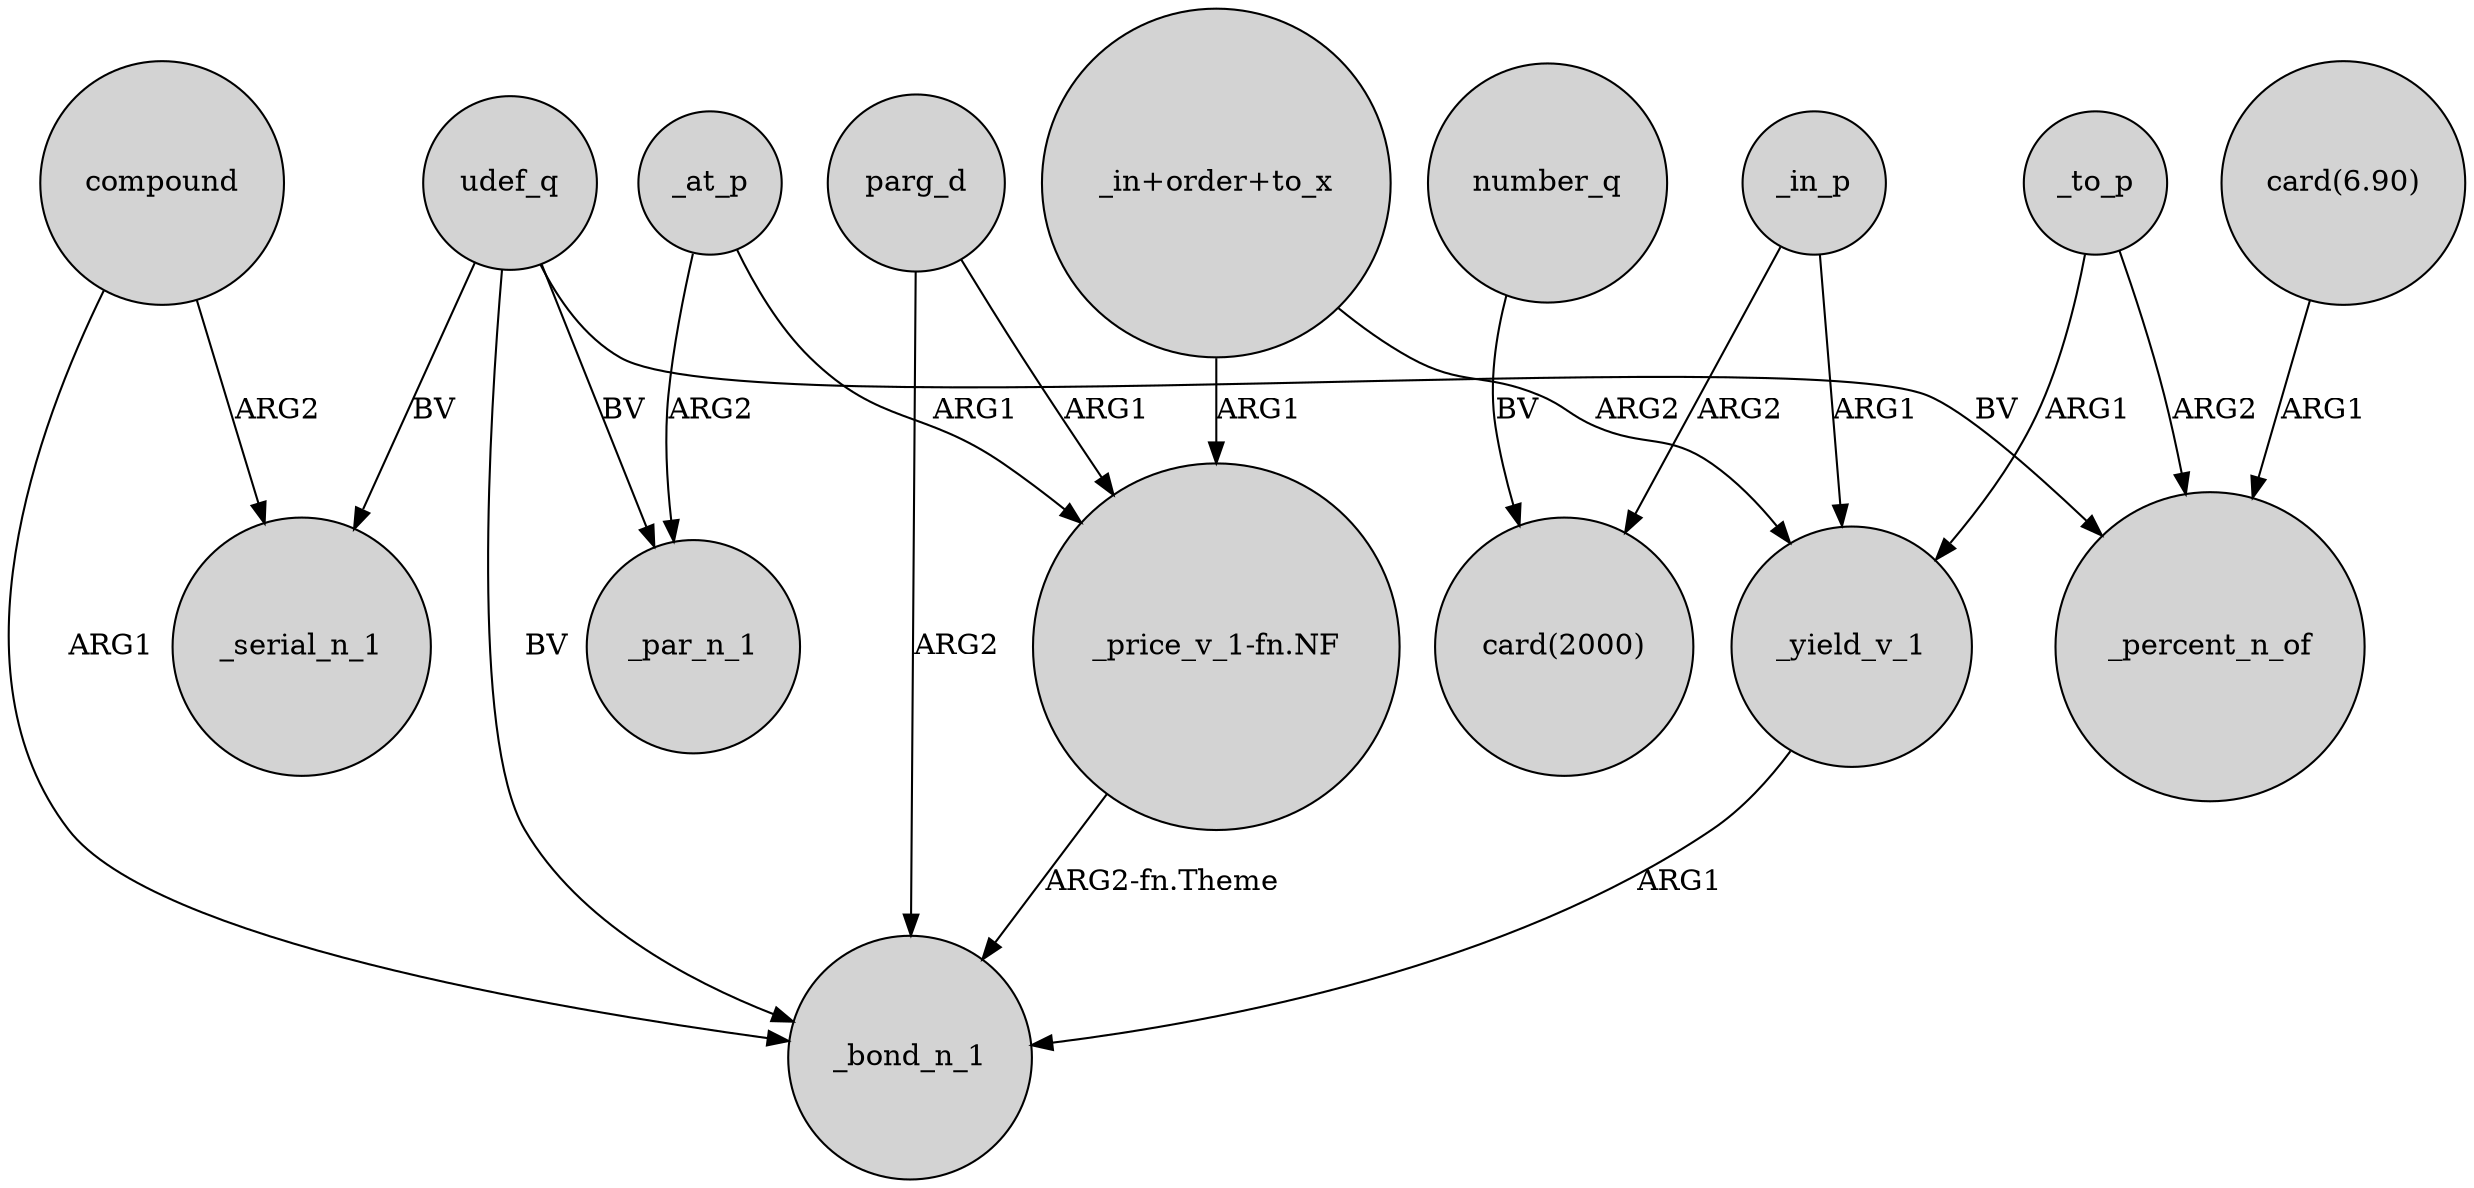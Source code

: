 digraph {
	node [shape=circle style=filled]
	udef_q -> _par_n_1 [label=BV]
	_at_p -> _par_n_1 [label=ARG2]
	parg_d -> _bond_n_1 [label=ARG2]
	compound -> _serial_n_1 [label=ARG2]
	compound -> _bond_n_1 [label=ARG1]
	udef_q -> _serial_n_1 [label=BV]
	_yield_v_1 -> _bond_n_1 [label=ARG1]
	_in_p -> _yield_v_1 [label=ARG1]
	_at_p -> "_price_v_1-fn.NF" [label=ARG1]
	"_price_v_1-fn.NF" -> _bond_n_1 [label="ARG2-fn.Theme"]
	_in_p -> "card(2000)" [label=ARG2]
	udef_q -> _bond_n_1 [label=BV]
	"_in+order+to_x" -> "_price_v_1-fn.NF" [label=ARG1]
	"_in+order+to_x" -> _yield_v_1 [label=ARG2]
	"card(6.90)" -> _percent_n_of [label=ARG1]
	_to_p -> _yield_v_1 [label=ARG1]
	parg_d -> "_price_v_1-fn.NF" [label=ARG1]
	_to_p -> _percent_n_of [label=ARG2]
	udef_q -> _percent_n_of [label=BV]
	number_q -> "card(2000)" [label=BV]
}
